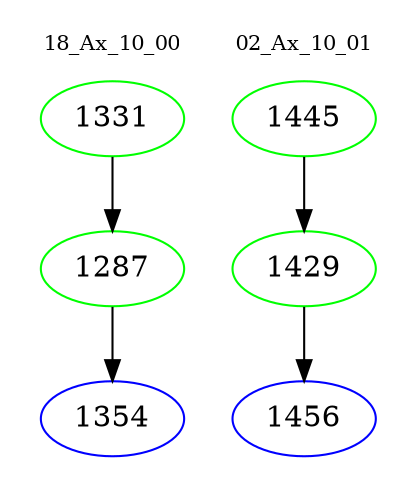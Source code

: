 digraph{
subgraph cluster_0 {
color = white
label = "18_Ax_10_00";
fontsize=10;
T0_1331 [label="1331", color="green"]
T0_1331 -> T0_1287 [color="black"]
T0_1287 [label="1287", color="green"]
T0_1287 -> T0_1354 [color="black"]
T0_1354 [label="1354", color="blue"]
}
subgraph cluster_1 {
color = white
label = "02_Ax_10_01";
fontsize=10;
T1_1445 [label="1445", color="green"]
T1_1445 -> T1_1429 [color="black"]
T1_1429 [label="1429", color="green"]
T1_1429 -> T1_1456 [color="black"]
T1_1456 [label="1456", color="blue"]
}
}
